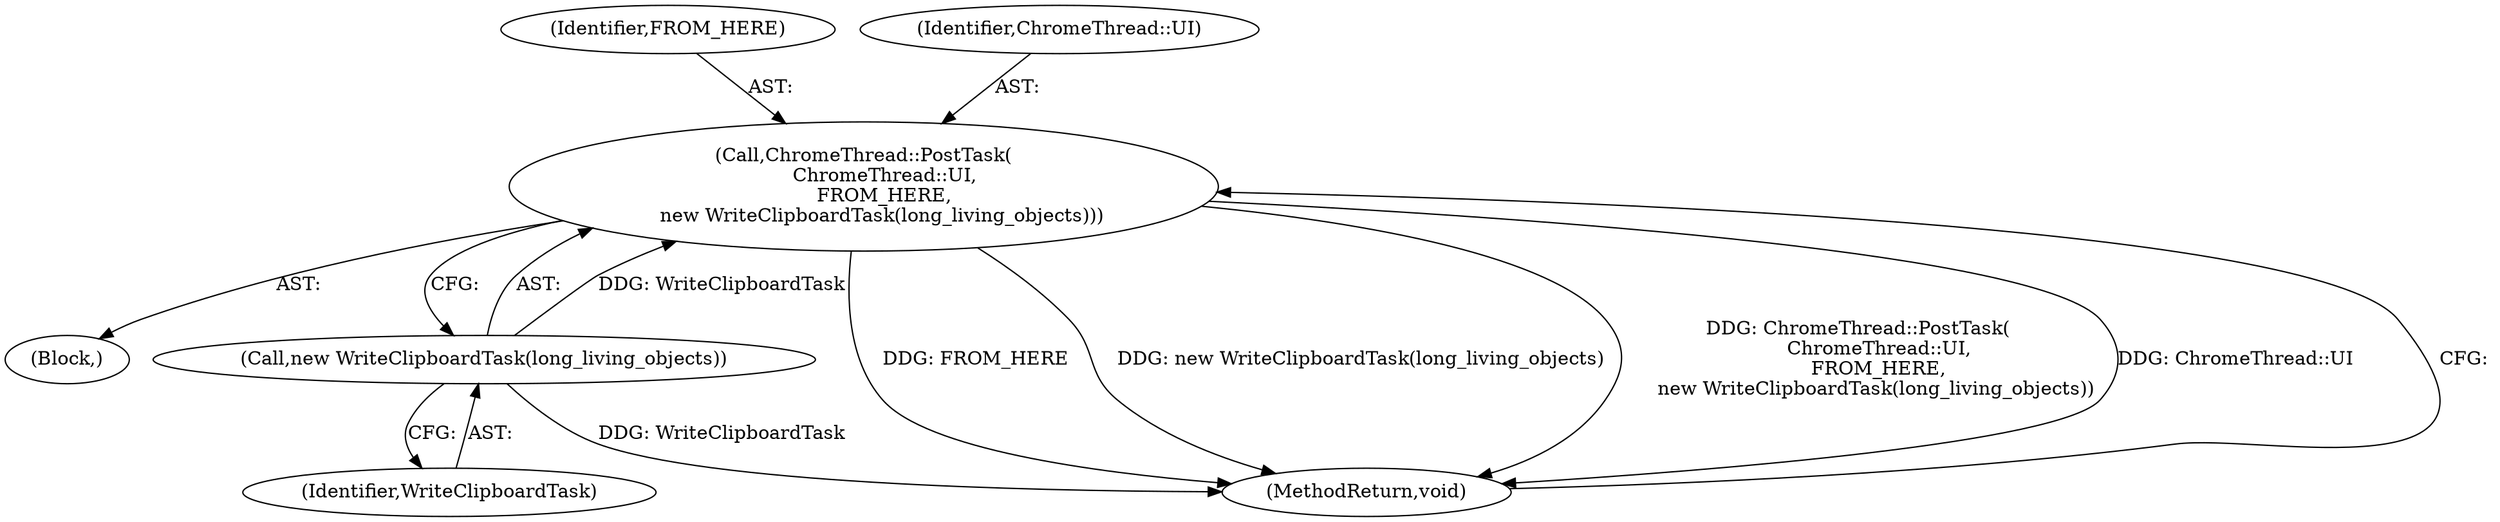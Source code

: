 digraph "0_Chrome_7473b624aff7e1db5b22d7a856d1f21509fa04bc@API" {
"1000112" [label="(Call,ChromeThread::PostTask(\n       ChromeThread::UI,\n       FROM_HERE,\n      new WriteClipboardTask(long_living_objects)))"];
"1000115" [label="(Call,new WriteClipboardTask(long_living_objects))"];
"1000114" [label="(Identifier,FROM_HERE)"];
"1000113" [label="(Identifier,ChromeThread::UI)"];
"1000104" [label="(Block,)"];
"1000112" [label="(Call,ChromeThread::PostTask(\n       ChromeThread::UI,\n       FROM_HERE,\n      new WriteClipboardTask(long_living_objects)))"];
"1000115" [label="(Call,new WriteClipboardTask(long_living_objects))"];
"1000116" [label="(Identifier,WriteClipboardTask)"];
"1000117" [label="(MethodReturn,void)"];
"1000112" -> "1000104"  [label="AST: "];
"1000112" -> "1000115"  [label="CFG: "];
"1000113" -> "1000112"  [label="AST: "];
"1000114" -> "1000112"  [label="AST: "];
"1000115" -> "1000112"  [label="AST: "];
"1000117" -> "1000112"  [label="CFG: "];
"1000112" -> "1000117"  [label="DDG: FROM_HERE"];
"1000112" -> "1000117"  [label="DDG: new WriteClipboardTask(long_living_objects)"];
"1000112" -> "1000117"  [label="DDG: ChromeThread::PostTask(\n       ChromeThread::UI,\n       FROM_HERE,\n      new WriteClipboardTask(long_living_objects))"];
"1000112" -> "1000117"  [label="DDG: ChromeThread::UI"];
"1000115" -> "1000112"  [label="DDG: WriteClipboardTask"];
"1000115" -> "1000116"  [label="CFG: "];
"1000116" -> "1000115"  [label="AST: "];
"1000115" -> "1000117"  [label="DDG: WriteClipboardTask"];
}
